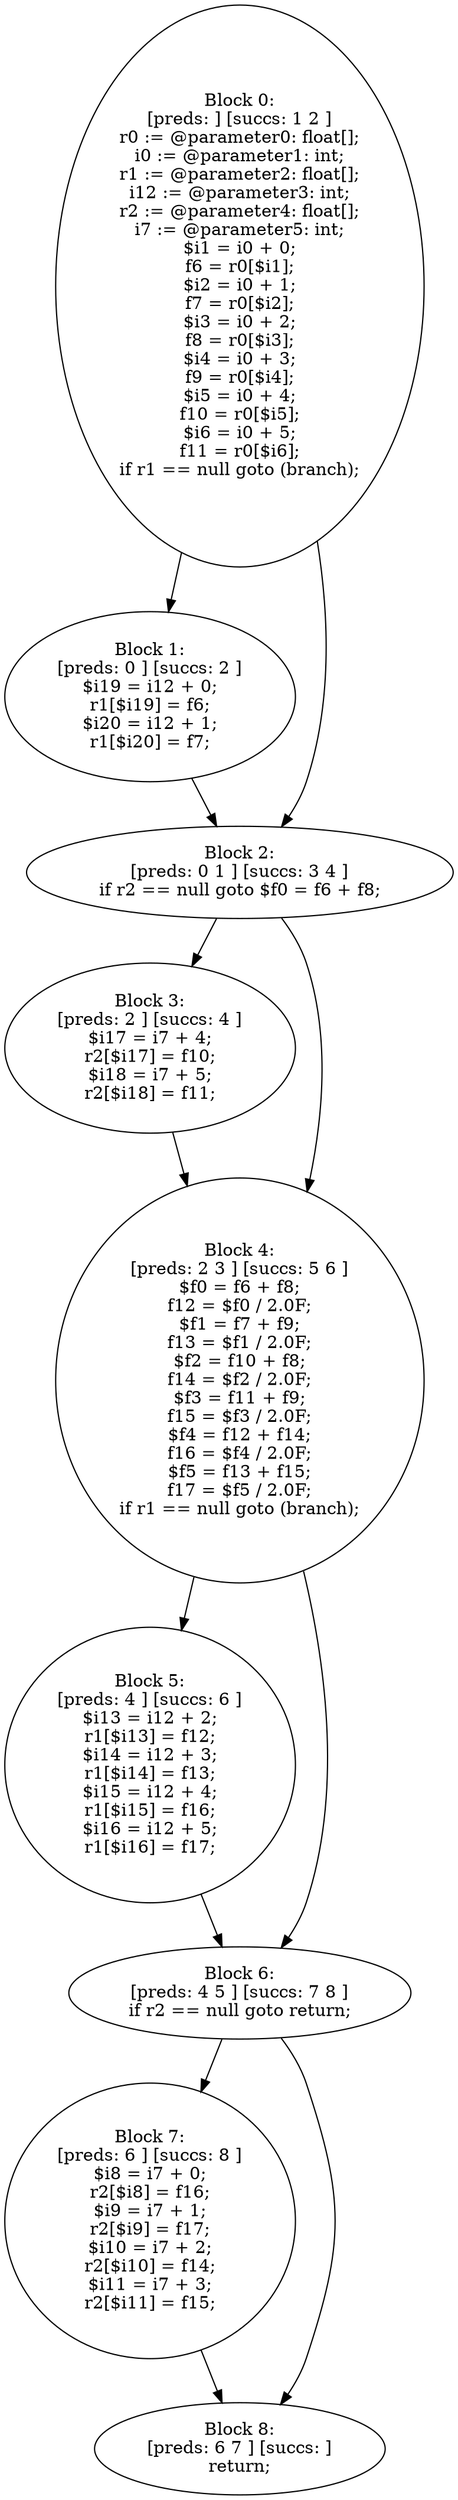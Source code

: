 digraph "unitGraph" {
    "Block 0:
[preds: ] [succs: 1 2 ]
r0 := @parameter0: float[];
i0 := @parameter1: int;
r1 := @parameter2: float[];
i12 := @parameter3: int;
r2 := @parameter4: float[];
i7 := @parameter5: int;
$i1 = i0 + 0;
f6 = r0[$i1];
$i2 = i0 + 1;
f7 = r0[$i2];
$i3 = i0 + 2;
f8 = r0[$i3];
$i4 = i0 + 3;
f9 = r0[$i4];
$i5 = i0 + 4;
f10 = r0[$i5];
$i6 = i0 + 5;
f11 = r0[$i6];
if r1 == null goto (branch);
"
    "Block 1:
[preds: 0 ] [succs: 2 ]
$i19 = i12 + 0;
r1[$i19] = f6;
$i20 = i12 + 1;
r1[$i20] = f7;
"
    "Block 2:
[preds: 0 1 ] [succs: 3 4 ]
if r2 == null goto $f0 = f6 + f8;
"
    "Block 3:
[preds: 2 ] [succs: 4 ]
$i17 = i7 + 4;
r2[$i17] = f10;
$i18 = i7 + 5;
r2[$i18] = f11;
"
    "Block 4:
[preds: 2 3 ] [succs: 5 6 ]
$f0 = f6 + f8;
f12 = $f0 / 2.0F;
$f1 = f7 + f9;
f13 = $f1 / 2.0F;
$f2 = f10 + f8;
f14 = $f2 / 2.0F;
$f3 = f11 + f9;
f15 = $f3 / 2.0F;
$f4 = f12 + f14;
f16 = $f4 / 2.0F;
$f5 = f13 + f15;
f17 = $f5 / 2.0F;
if r1 == null goto (branch);
"
    "Block 5:
[preds: 4 ] [succs: 6 ]
$i13 = i12 + 2;
r1[$i13] = f12;
$i14 = i12 + 3;
r1[$i14] = f13;
$i15 = i12 + 4;
r1[$i15] = f16;
$i16 = i12 + 5;
r1[$i16] = f17;
"
    "Block 6:
[preds: 4 5 ] [succs: 7 8 ]
if r2 == null goto return;
"
    "Block 7:
[preds: 6 ] [succs: 8 ]
$i8 = i7 + 0;
r2[$i8] = f16;
$i9 = i7 + 1;
r2[$i9] = f17;
$i10 = i7 + 2;
r2[$i10] = f14;
$i11 = i7 + 3;
r2[$i11] = f15;
"
    "Block 8:
[preds: 6 7 ] [succs: ]
return;
"
    "Block 0:
[preds: ] [succs: 1 2 ]
r0 := @parameter0: float[];
i0 := @parameter1: int;
r1 := @parameter2: float[];
i12 := @parameter3: int;
r2 := @parameter4: float[];
i7 := @parameter5: int;
$i1 = i0 + 0;
f6 = r0[$i1];
$i2 = i0 + 1;
f7 = r0[$i2];
$i3 = i0 + 2;
f8 = r0[$i3];
$i4 = i0 + 3;
f9 = r0[$i4];
$i5 = i0 + 4;
f10 = r0[$i5];
$i6 = i0 + 5;
f11 = r0[$i6];
if r1 == null goto (branch);
"->"Block 1:
[preds: 0 ] [succs: 2 ]
$i19 = i12 + 0;
r1[$i19] = f6;
$i20 = i12 + 1;
r1[$i20] = f7;
";
    "Block 0:
[preds: ] [succs: 1 2 ]
r0 := @parameter0: float[];
i0 := @parameter1: int;
r1 := @parameter2: float[];
i12 := @parameter3: int;
r2 := @parameter4: float[];
i7 := @parameter5: int;
$i1 = i0 + 0;
f6 = r0[$i1];
$i2 = i0 + 1;
f7 = r0[$i2];
$i3 = i0 + 2;
f8 = r0[$i3];
$i4 = i0 + 3;
f9 = r0[$i4];
$i5 = i0 + 4;
f10 = r0[$i5];
$i6 = i0 + 5;
f11 = r0[$i6];
if r1 == null goto (branch);
"->"Block 2:
[preds: 0 1 ] [succs: 3 4 ]
if r2 == null goto $f0 = f6 + f8;
";
    "Block 1:
[preds: 0 ] [succs: 2 ]
$i19 = i12 + 0;
r1[$i19] = f6;
$i20 = i12 + 1;
r1[$i20] = f7;
"->"Block 2:
[preds: 0 1 ] [succs: 3 4 ]
if r2 == null goto $f0 = f6 + f8;
";
    "Block 2:
[preds: 0 1 ] [succs: 3 4 ]
if r2 == null goto $f0 = f6 + f8;
"->"Block 3:
[preds: 2 ] [succs: 4 ]
$i17 = i7 + 4;
r2[$i17] = f10;
$i18 = i7 + 5;
r2[$i18] = f11;
";
    "Block 2:
[preds: 0 1 ] [succs: 3 4 ]
if r2 == null goto $f0 = f6 + f8;
"->"Block 4:
[preds: 2 3 ] [succs: 5 6 ]
$f0 = f6 + f8;
f12 = $f0 / 2.0F;
$f1 = f7 + f9;
f13 = $f1 / 2.0F;
$f2 = f10 + f8;
f14 = $f2 / 2.0F;
$f3 = f11 + f9;
f15 = $f3 / 2.0F;
$f4 = f12 + f14;
f16 = $f4 / 2.0F;
$f5 = f13 + f15;
f17 = $f5 / 2.0F;
if r1 == null goto (branch);
";
    "Block 3:
[preds: 2 ] [succs: 4 ]
$i17 = i7 + 4;
r2[$i17] = f10;
$i18 = i7 + 5;
r2[$i18] = f11;
"->"Block 4:
[preds: 2 3 ] [succs: 5 6 ]
$f0 = f6 + f8;
f12 = $f0 / 2.0F;
$f1 = f7 + f9;
f13 = $f1 / 2.0F;
$f2 = f10 + f8;
f14 = $f2 / 2.0F;
$f3 = f11 + f9;
f15 = $f3 / 2.0F;
$f4 = f12 + f14;
f16 = $f4 / 2.0F;
$f5 = f13 + f15;
f17 = $f5 / 2.0F;
if r1 == null goto (branch);
";
    "Block 4:
[preds: 2 3 ] [succs: 5 6 ]
$f0 = f6 + f8;
f12 = $f0 / 2.0F;
$f1 = f7 + f9;
f13 = $f1 / 2.0F;
$f2 = f10 + f8;
f14 = $f2 / 2.0F;
$f3 = f11 + f9;
f15 = $f3 / 2.0F;
$f4 = f12 + f14;
f16 = $f4 / 2.0F;
$f5 = f13 + f15;
f17 = $f5 / 2.0F;
if r1 == null goto (branch);
"->"Block 5:
[preds: 4 ] [succs: 6 ]
$i13 = i12 + 2;
r1[$i13] = f12;
$i14 = i12 + 3;
r1[$i14] = f13;
$i15 = i12 + 4;
r1[$i15] = f16;
$i16 = i12 + 5;
r1[$i16] = f17;
";
    "Block 4:
[preds: 2 3 ] [succs: 5 6 ]
$f0 = f6 + f8;
f12 = $f0 / 2.0F;
$f1 = f7 + f9;
f13 = $f1 / 2.0F;
$f2 = f10 + f8;
f14 = $f2 / 2.0F;
$f3 = f11 + f9;
f15 = $f3 / 2.0F;
$f4 = f12 + f14;
f16 = $f4 / 2.0F;
$f5 = f13 + f15;
f17 = $f5 / 2.0F;
if r1 == null goto (branch);
"->"Block 6:
[preds: 4 5 ] [succs: 7 8 ]
if r2 == null goto return;
";
    "Block 5:
[preds: 4 ] [succs: 6 ]
$i13 = i12 + 2;
r1[$i13] = f12;
$i14 = i12 + 3;
r1[$i14] = f13;
$i15 = i12 + 4;
r1[$i15] = f16;
$i16 = i12 + 5;
r1[$i16] = f17;
"->"Block 6:
[preds: 4 5 ] [succs: 7 8 ]
if r2 == null goto return;
";
    "Block 6:
[preds: 4 5 ] [succs: 7 8 ]
if r2 == null goto return;
"->"Block 7:
[preds: 6 ] [succs: 8 ]
$i8 = i7 + 0;
r2[$i8] = f16;
$i9 = i7 + 1;
r2[$i9] = f17;
$i10 = i7 + 2;
r2[$i10] = f14;
$i11 = i7 + 3;
r2[$i11] = f15;
";
    "Block 6:
[preds: 4 5 ] [succs: 7 8 ]
if r2 == null goto return;
"->"Block 8:
[preds: 6 7 ] [succs: ]
return;
";
    "Block 7:
[preds: 6 ] [succs: 8 ]
$i8 = i7 + 0;
r2[$i8] = f16;
$i9 = i7 + 1;
r2[$i9] = f17;
$i10 = i7 + 2;
r2[$i10] = f14;
$i11 = i7 + 3;
r2[$i11] = f15;
"->"Block 8:
[preds: 6 7 ] [succs: ]
return;
";
}
